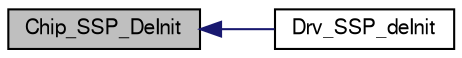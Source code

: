 digraph "Chip_SSP_DeInit"
{
  edge [fontname="FreeSans",fontsize="10",labelfontname="FreeSans",labelfontsize="10"];
  node [fontname="FreeSans",fontsize="10",shape=record];
  rankdir="LR";
  Node1 [label="Chip_SSP_DeInit",height=0.2,width=0.4,color="black", fillcolor="grey75", style="filled", fontcolor="black"];
  Node1 -> Node2 [dir="back",color="midnightblue",fontsize="10",style="solid"];
  Node2 [label="Drv_SSP_deInit",height=0.2,width=0.4,color="black", fillcolor="white", style="filled",URL="$group__SSP__Library.html#ga564dfbd00e01e9e2f7e5cb1537b46db6",tooltip="De-Init the SSP module. "];
}
